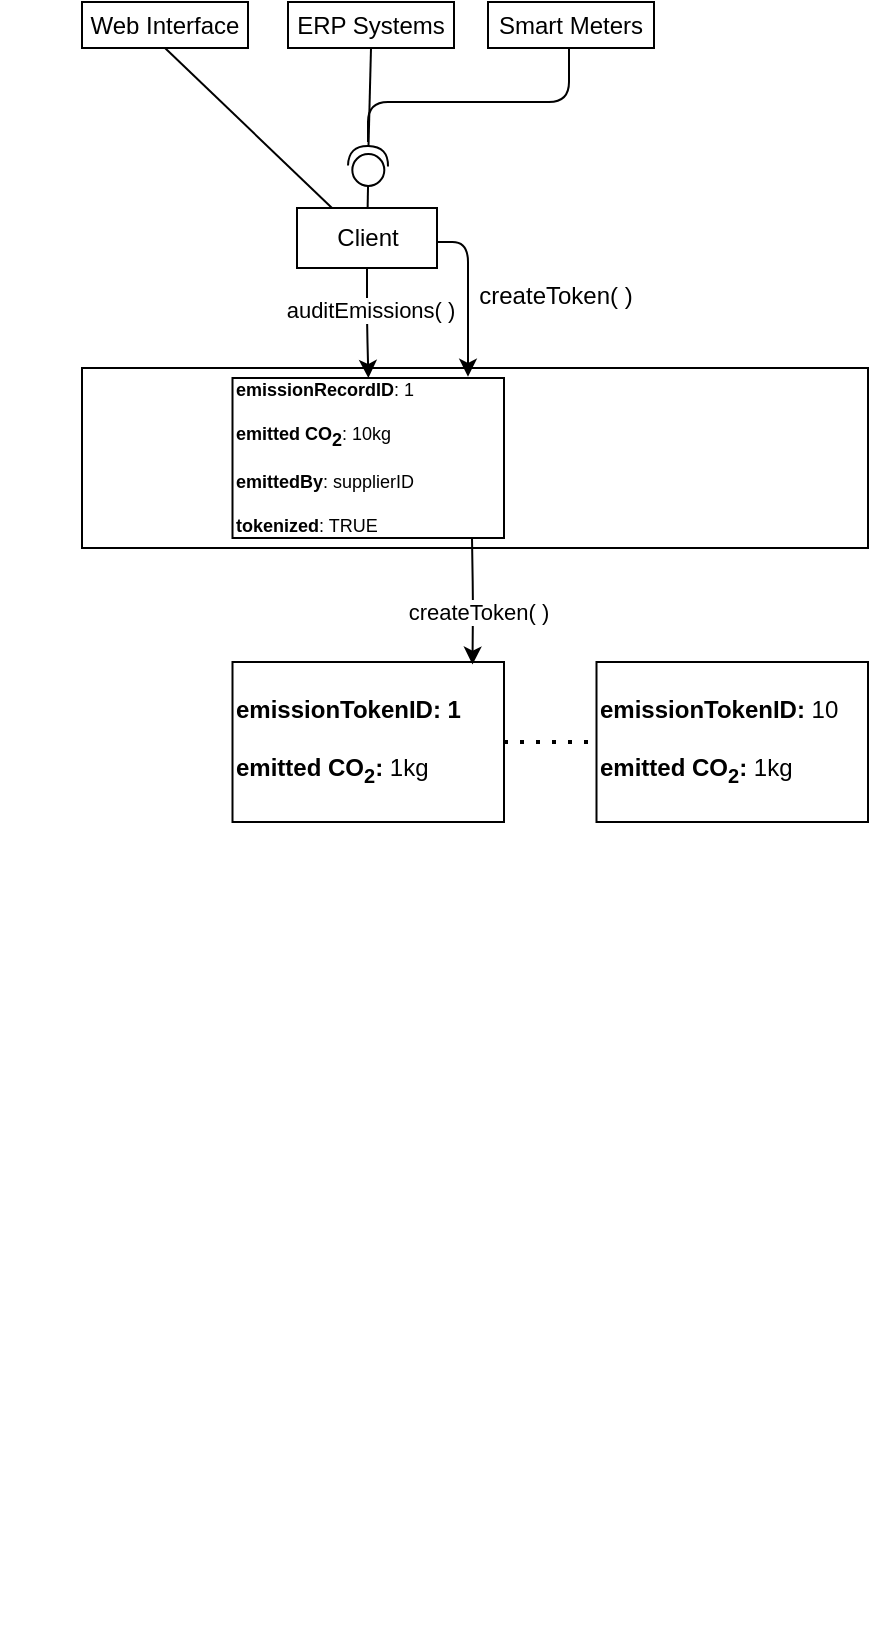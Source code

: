 <mxfile version="21.5.0" type="device">
  <diagram name="Seite-1" id="FAnHEoAQpPJACJ4-QS65">
    <mxGraphModel dx="794" dy="547" grid="1" gridSize="10" guides="1" tooltips="1" connect="1" arrows="1" fold="1" page="1" pageScale="1" pageWidth="827" pageHeight="1169" math="0" shadow="0">
      <root>
        <mxCell id="0" />
        <mxCell id="1" parent="0" />
        <mxCell id="Dbgd6QEeIK7WJxlQ7GZh-26" value="" style="rounded=0;whiteSpace=wrap;html=1;" vertex="1" parent="1">
          <mxGeometry x="297" y="493" width="393" height="90" as="geometry" />
        </mxCell>
        <mxCell id="Dbgd6QEeIK7WJxlQ7GZh-13" value="" style="html=1;verticalAlign=bottom;labelBackgroundColor=none;endArrow=oval;endFill=0;endSize=16;rounded=0;jumpSize=200;fontColor=default;exitX=0.5;exitY=0;exitDx=0;exitDy=0;" edge="1" parent="1">
          <mxGeometry width="160" relative="1" as="geometry">
            <mxPoint x="439.5" y="430" as="sourcePoint" />
            <mxPoint x="440.16" y="394" as="targetPoint" />
          </mxGeometry>
        </mxCell>
        <mxCell id="Dbgd6QEeIK7WJxlQ7GZh-33" style="orthogonalLoop=1;jettySize=auto;html=1;exitX=0.5;exitY=1;exitDx=0;exitDy=0;entryX=0.25;entryY=0;entryDx=0;entryDy=0;endArrow=none;endFill=0;" edge="1" parent="1" source="Dbgd6QEeIK7WJxlQ7GZh-16" target="Dbgd6QEeIK7WJxlQ7GZh-27">
          <mxGeometry relative="1" as="geometry" />
        </mxCell>
        <mxCell id="Dbgd6QEeIK7WJxlQ7GZh-16" value="Web Interface" style="rounded=0;whiteSpace=wrap;html=1;labelBackgroundColor=none;" vertex="1" parent="1">
          <mxGeometry x="297" y="310" width="83" height="23" as="geometry" />
        </mxCell>
        <mxCell id="Dbgd6QEeIK7WJxlQ7GZh-17" value="ERP Systems" style="rounded=0;whiteSpace=wrap;html=1;labelBackgroundColor=none;" vertex="1" parent="1">
          <mxGeometry x="400" y="310" width="83" height="23" as="geometry" />
        </mxCell>
        <mxCell id="Dbgd6QEeIK7WJxlQ7GZh-35" style="edgeStyle=orthogonalEdgeStyle;orthogonalLoop=1;jettySize=auto;html=1;endArrow=none;endFill=0;" edge="1" parent="1">
          <mxGeometry relative="1" as="geometry">
            <mxPoint x="440" y="380" as="targetPoint" />
            <mxPoint x="540.5" y="323.0" as="sourcePoint" />
            <Array as="points">
              <mxPoint x="541" y="360" />
              <mxPoint x="440" y="360" />
            </Array>
          </mxGeometry>
        </mxCell>
        <mxCell id="Dbgd6QEeIK7WJxlQ7GZh-18" value="Smart Meters" style="rounded=0;whiteSpace=wrap;html=1;labelBackgroundColor=none;" vertex="1" parent="1">
          <mxGeometry x="500" y="310" width="83" height="23" as="geometry" />
        </mxCell>
        <mxCell id="Dbgd6QEeIK7WJxlQ7GZh-19" value="" style="html=1;verticalAlign=bottom;labelBackgroundColor=none;endArrow=halfCircle;endFill=0;endSize=8;rounded=0;fontColor=default;exitX=0.5;exitY=1;exitDx=0;exitDy=0;" edge="1" parent="1" source="Dbgd6QEeIK7WJxlQ7GZh-17">
          <mxGeometry width="160" relative="1" as="geometry">
            <mxPoint x="440" y="340" as="sourcePoint" />
            <mxPoint x="440" y="392" as="targetPoint" />
          </mxGeometry>
        </mxCell>
        <mxCell id="Dbgd6QEeIK7WJxlQ7GZh-24" value="&lt;b style=&quot;font-size: 9px;&quot;&gt;emissionRecordID&lt;/b&gt;:&amp;nbsp;1&lt;br style=&quot;font-size: 9px;&quot;&gt;&lt;br style=&quot;font-size: 9px;&quot;&gt;&lt;b style=&quot;font-size: 9px;&quot;&gt;emitted CO&lt;sub style=&quot;font-size: 9px;&quot;&gt;2&lt;/sub&gt;&lt;/b&gt;: 10kg&lt;br style=&quot;font-size: 9px;&quot;&gt;&lt;br style=&quot;font-size: 9px;&quot;&gt;&lt;b style=&quot;font-size: 9px;&quot;&gt;emittedBy&lt;/b&gt;: supplierID&lt;br style=&quot;font-size: 9px;&quot;&gt;&lt;br style=&quot;font-size: 9px;&quot;&gt;&lt;b style=&quot;font-size: 9px;&quot;&gt;tokenized&lt;/b&gt;: TRUE" style="rounded=0;whiteSpace=wrap;html=1;align=left;fontSize=9;" vertex="1" parent="1">
          <mxGeometry x="372.25" y="498" width="135.75" height="80" as="geometry" />
        </mxCell>
        <mxCell id="Dbgd6QEeIK7WJxlQ7GZh-28" style="edgeStyle=orthogonalEdgeStyle;orthogonalLoop=1;jettySize=auto;html=1;exitX=0.5;exitY=1;exitDx=0;exitDy=0;" edge="1" parent="1" source="Dbgd6QEeIK7WJxlQ7GZh-27" target="Dbgd6QEeIK7WJxlQ7GZh-24">
          <mxGeometry relative="1" as="geometry" />
        </mxCell>
        <mxCell id="Dbgd6QEeIK7WJxlQ7GZh-29" value="auditEmissions( )" style="edgeLabel;html=1;align=center;verticalAlign=middle;resizable=0;points=[];" vertex="1" connectable="0" parent="Dbgd6QEeIK7WJxlQ7GZh-28">
          <mxGeometry x="-0.244" y="1" relative="1" as="geometry">
            <mxPoint as="offset" />
          </mxGeometry>
        </mxCell>
        <mxCell id="Dbgd6QEeIK7WJxlQ7GZh-44" style="edgeStyle=orthogonalEdgeStyle;orthogonalLoop=1;jettySize=auto;html=1;entryX=0.871;entryY=-0.008;entryDx=0;entryDy=0;entryPerimeter=0;" edge="1" parent="1" source="Dbgd6QEeIK7WJxlQ7GZh-27" target="Dbgd6QEeIK7WJxlQ7GZh-24">
          <mxGeometry relative="1" as="geometry">
            <Array as="points">
              <mxPoint x="490" y="430" />
              <mxPoint x="490" y="497" />
            </Array>
          </mxGeometry>
        </mxCell>
        <mxCell id="Dbgd6QEeIK7WJxlQ7GZh-27" value="Client" style="rounded=0;whiteSpace=wrap;html=1;" vertex="1" parent="1">
          <mxGeometry x="404.5" y="413" width="70" height="30" as="geometry" />
        </mxCell>
        <mxCell id="Dbgd6QEeIK7WJxlQ7GZh-37" value="&lt;b&gt;emissionTokenID: 1&lt;br&gt;&lt;br&gt;emitted CO&lt;sub&gt;2&lt;/sub&gt;: &lt;/b&gt;1kg" style="rounded=0;whiteSpace=wrap;html=1;align=left;" vertex="1" parent="1">
          <mxGeometry x="372.25" y="640" width="135.75" height="80" as="geometry" />
        </mxCell>
        <mxCell id="Dbgd6QEeIK7WJxlQ7GZh-38" value="&lt;b&gt;emissionTokenID: &lt;/b&gt;10&lt;br&gt;&lt;br&gt;&lt;b&gt;emitted CO&lt;/b&gt;&lt;sub style=&quot;font-weight: bold;&quot;&gt;2&lt;/sub&gt;&lt;b&gt;: &lt;/b&gt;1kg" style="rounded=0;whiteSpace=wrap;html=1;align=left;" vertex="1" parent="1">
          <mxGeometry x="554.25" y="640" width="135.75" height="80" as="geometry" />
        </mxCell>
        <mxCell id="Dbgd6QEeIK7WJxlQ7GZh-40" value="" style="endArrow=none;dashed=1;html=1;dashPattern=1 3;strokeWidth=2;entryX=0;entryY=0.5;entryDx=0;entryDy=0;exitX=1;exitY=0.5;exitDx=0;exitDy=0;" edge="1" parent="1" source="Dbgd6QEeIK7WJxlQ7GZh-37" target="Dbgd6QEeIK7WJxlQ7GZh-38">
          <mxGeometry width="50" height="50" relative="1" as="geometry">
            <mxPoint x="470" y="590" as="sourcePoint" />
            <mxPoint x="520" y="540" as="targetPoint" />
          </mxGeometry>
        </mxCell>
        <mxCell id="Dbgd6QEeIK7WJxlQ7GZh-46" value="createToken( )" style="text;html=1;strokeColor=none;fillColor=none;align=center;verticalAlign=middle;whiteSpace=wrap;rounded=0;" vertex="1" parent="1">
          <mxGeometry x="486" y="442" width="96" height="30" as="geometry" />
        </mxCell>
        <mxCell id="Dbgd6QEeIK7WJxlQ7GZh-48" style="edgeStyle=orthogonalEdgeStyle;orthogonalLoop=1;jettySize=auto;html=1;entryX=0.884;entryY=0.016;entryDx=0;entryDy=0;entryPerimeter=0;" edge="1" parent="1" target="Dbgd6QEeIK7WJxlQ7GZh-37">
          <mxGeometry relative="1" as="geometry">
            <mxPoint x="492" y="578" as="sourcePoint" />
            <mxPoint x="492.117" y="636.16" as="targetPoint" />
          </mxGeometry>
        </mxCell>
        <mxCell id="Dbgd6QEeIK7WJxlQ7GZh-50" value="createToken( )" style="edgeLabel;html=1;align=center;verticalAlign=middle;resizable=0;points=[];" vertex="1" connectable="0" parent="Dbgd6QEeIK7WJxlQ7GZh-48">
          <mxGeometry x="0.15" y="2" relative="1" as="geometry">
            <mxPoint as="offset" />
          </mxGeometry>
        </mxCell>
        <mxCell id="Dbgd6QEeIK7WJxlQ7GZh-59" value="" style="ellipse;whiteSpace=wrap;html=1;align=center;aspect=fixed;fillColor=none;strokeColor=none;resizable=0;points=[[0.5,0.5]];outlineConnect=0;" vertex="1" parent="1">
          <mxGeometry x="256" y="1123" width="10" height="10" as="geometry" />
        </mxCell>
      </root>
    </mxGraphModel>
  </diagram>
</mxfile>
